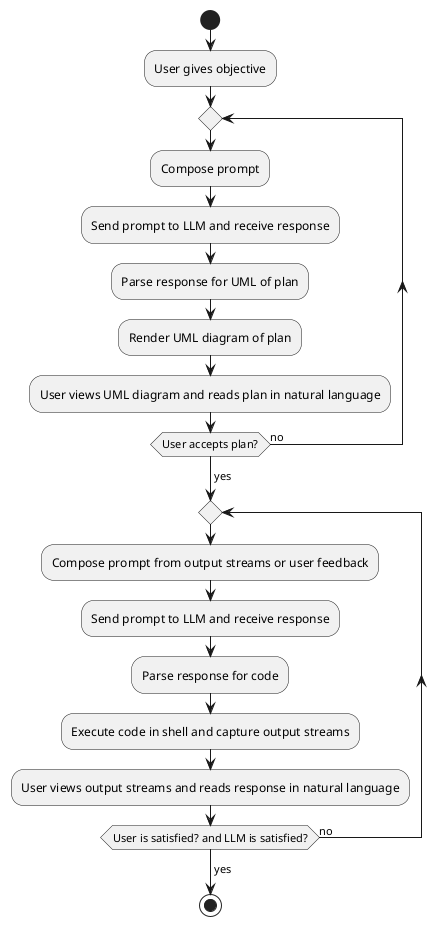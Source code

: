 @startuml

start

:User gives objective;
repeat
  :Compose prompt;
  :Send prompt to LLM and receive response;
  :Parse response for UML of plan;
  :Render UML diagram of plan;
  :User views UML diagram and reads plan in natural language;
repeat while (User accepts plan?) is (no)
->yes;

repeat
  :Compose prompt from output streams or user feedback;
  :Send prompt to LLM and receive response;
  :Parse response for code;
  :Execute code in shell and capture output streams;
  :User views output streams and reads response in natural language;
repeat while (User is satisfied? and LLM is satisfied?) is (no)
->yes;
stop

@enduml